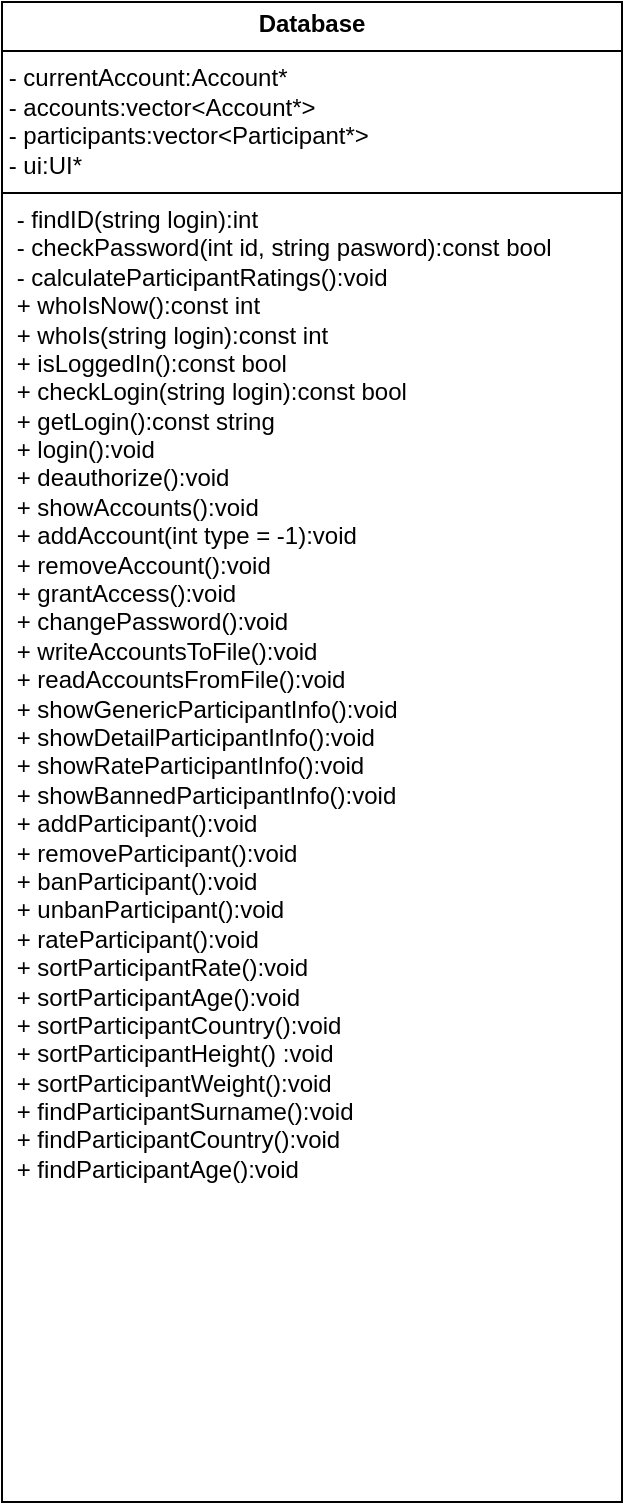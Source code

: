 <mxfile version="24.3.1" type="github">
  <diagram id="C5RBs43oDa-KdzZeNtuy" name="Page-1">
    <mxGraphModel dx="363" dy="391" grid="1" gridSize="10" guides="1" tooltips="1" connect="1" arrows="1" fold="1" page="1" pageScale="1" pageWidth="827" pageHeight="1169" math="0" shadow="0">
      <root>
        <mxCell id="WIyWlLk6GJQsqaUBKTNV-0" />
        <mxCell id="WIyWlLk6GJQsqaUBKTNV-1" parent="WIyWlLk6GJQsqaUBKTNV-0" />
        <mxCell id="-oNcuIuCmFkQ8faYrNBV-0" value="&lt;p style=&quot;margin:0px;margin-top:4px;text-align:center;&quot;&gt;&lt;b&gt;Database&lt;/b&gt;&lt;/p&gt;&lt;hr size=&quot;1&quot; style=&quot;border-style:solid;&quot;&gt;&lt;div&gt;&amp;nbsp;- currentAccount:Account*&lt;/div&gt;&lt;div&gt;&amp;nbsp;- accounts:vector&amp;lt;Account*&amp;gt;&lt;/div&gt;&lt;div&gt;&amp;nbsp;- participants:vector&amp;lt;Participant*&amp;gt;&lt;/div&gt;&lt;div&gt;&amp;nbsp;- ui:UI*&lt;/div&gt;&lt;hr size=&quot;1&quot; style=&quot;border-style:solid;&quot;&gt;&lt;p style=&quot;margin:0px;margin-left:4px;&quot;&gt;&amp;nbsp;- findID(string login):int&lt;/p&gt;&lt;p style=&quot;margin:0px;margin-left:4px;&quot;&gt;&amp;nbsp;- checkPassword(int id, string pasword):const bool&lt;/p&gt;&lt;p style=&quot;margin:0px;margin-left:4px;&quot;&gt;&amp;nbsp;- calculateParticipantRatings():void&lt;/p&gt;&lt;p style=&quot;margin:0px;margin-left:4px;&quot;&gt;&amp;nbsp;+ whoIsNow():const int&lt;/p&gt;&lt;p style=&quot;margin:0px;margin-left:4px;&quot;&gt;&amp;nbsp;+ whoIs(string login):const int&lt;br&gt;&lt;/p&gt;&lt;p style=&quot;margin:0px;margin-left:4px;&quot;&gt;&amp;nbsp;+ isLoggedIn():const bool&lt;/p&gt;&lt;p style=&quot;margin:0px;margin-left:4px;&quot;&gt;&amp;nbsp;+ checkLogin(string login):const bool&lt;/p&gt;&lt;p style=&quot;margin:0px;margin-left:4px;&quot;&gt;&amp;nbsp;+ getLogin():const string&lt;/p&gt;&lt;p style=&quot;margin:0px;margin-left:4px;&quot;&gt;&amp;nbsp;+ login():void&lt;/p&gt;&lt;p style=&quot;margin:0px;margin-left:4px;&quot;&gt;&amp;nbsp;+ deauthorize():void&lt;br&gt;&amp;nbsp;+ showAccounts():void&lt;br&gt;&amp;nbsp;+ addAccount(int type = -1):void&lt;br&gt;&amp;nbsp;+  removeAccount():void&lt;br&gt;&amp;nbsp;+ grantAccess():void&lt;br&gt;&amp;nbsp;+ changePassword():void&lt;br&gt;&amp;nbsp;+ writeAccountsToFile():void&lt;br&gt;&amp;nbsp;+ readAccountsFromFile():void&lt;br&gt;&amp;nbsp;+ showGenericParticipantInfo():void&lt;br&gt;&amp;nbsp;+ showDetailParticipantInfo():void&lt;br&gt;&amp;nbsp;+ showRateParticipantInfo():void&lt;br&gt;&amp;nbsp;+ showBannedParticipantInfo():void&lt;br&gt;&amp;nbsp;+ addParticipant():void&lt;br&gt;&amp;nbsp;+ removeParticipant():void&lt;br&gt;&amp;nbsp;+ banParticipant():void&lt;br&gt;&amp;nbsp;+ unbanParticipant():void&lt;br&gt;&amp;nbsp;+ rateParticipant():void&lt;br&gt;&amp;nbsp;+ sortParticipantRate():void&lt;br&gt;&amp;nbsp;+ sortParticipantAge():void&lt;br&gt;&amp;nbsp;+ sortParticipantCountry():void&lt;br&gt;&amp;nbsp;+ sortParticipantHeight() :void&lt;br&gt;&amp;nbsp;+ sortParticipantWeight():void&lt;br&gt;&amp;nbsp;+ findParticipantSurname():void&lt;br&gt;&amp;nbsp;+ findParticipantCountry():void&lt;br&gt;&amp;nbsp;+ findParticipantAge():void&lt;/p&gt;" style="verticalAlign=top;align=left;overflow=fill;html=1;whiteSpace=wrap;" vertex="1" parent="WIyWlLk6GJQsqaUBKTNV-1">
          <mxGeometry x="240" y="120" width="310" height="750" as="geometry" />
        </mxCell>
      </root>
    </mxGraphModel>
  </diagram>
</mxfile>
